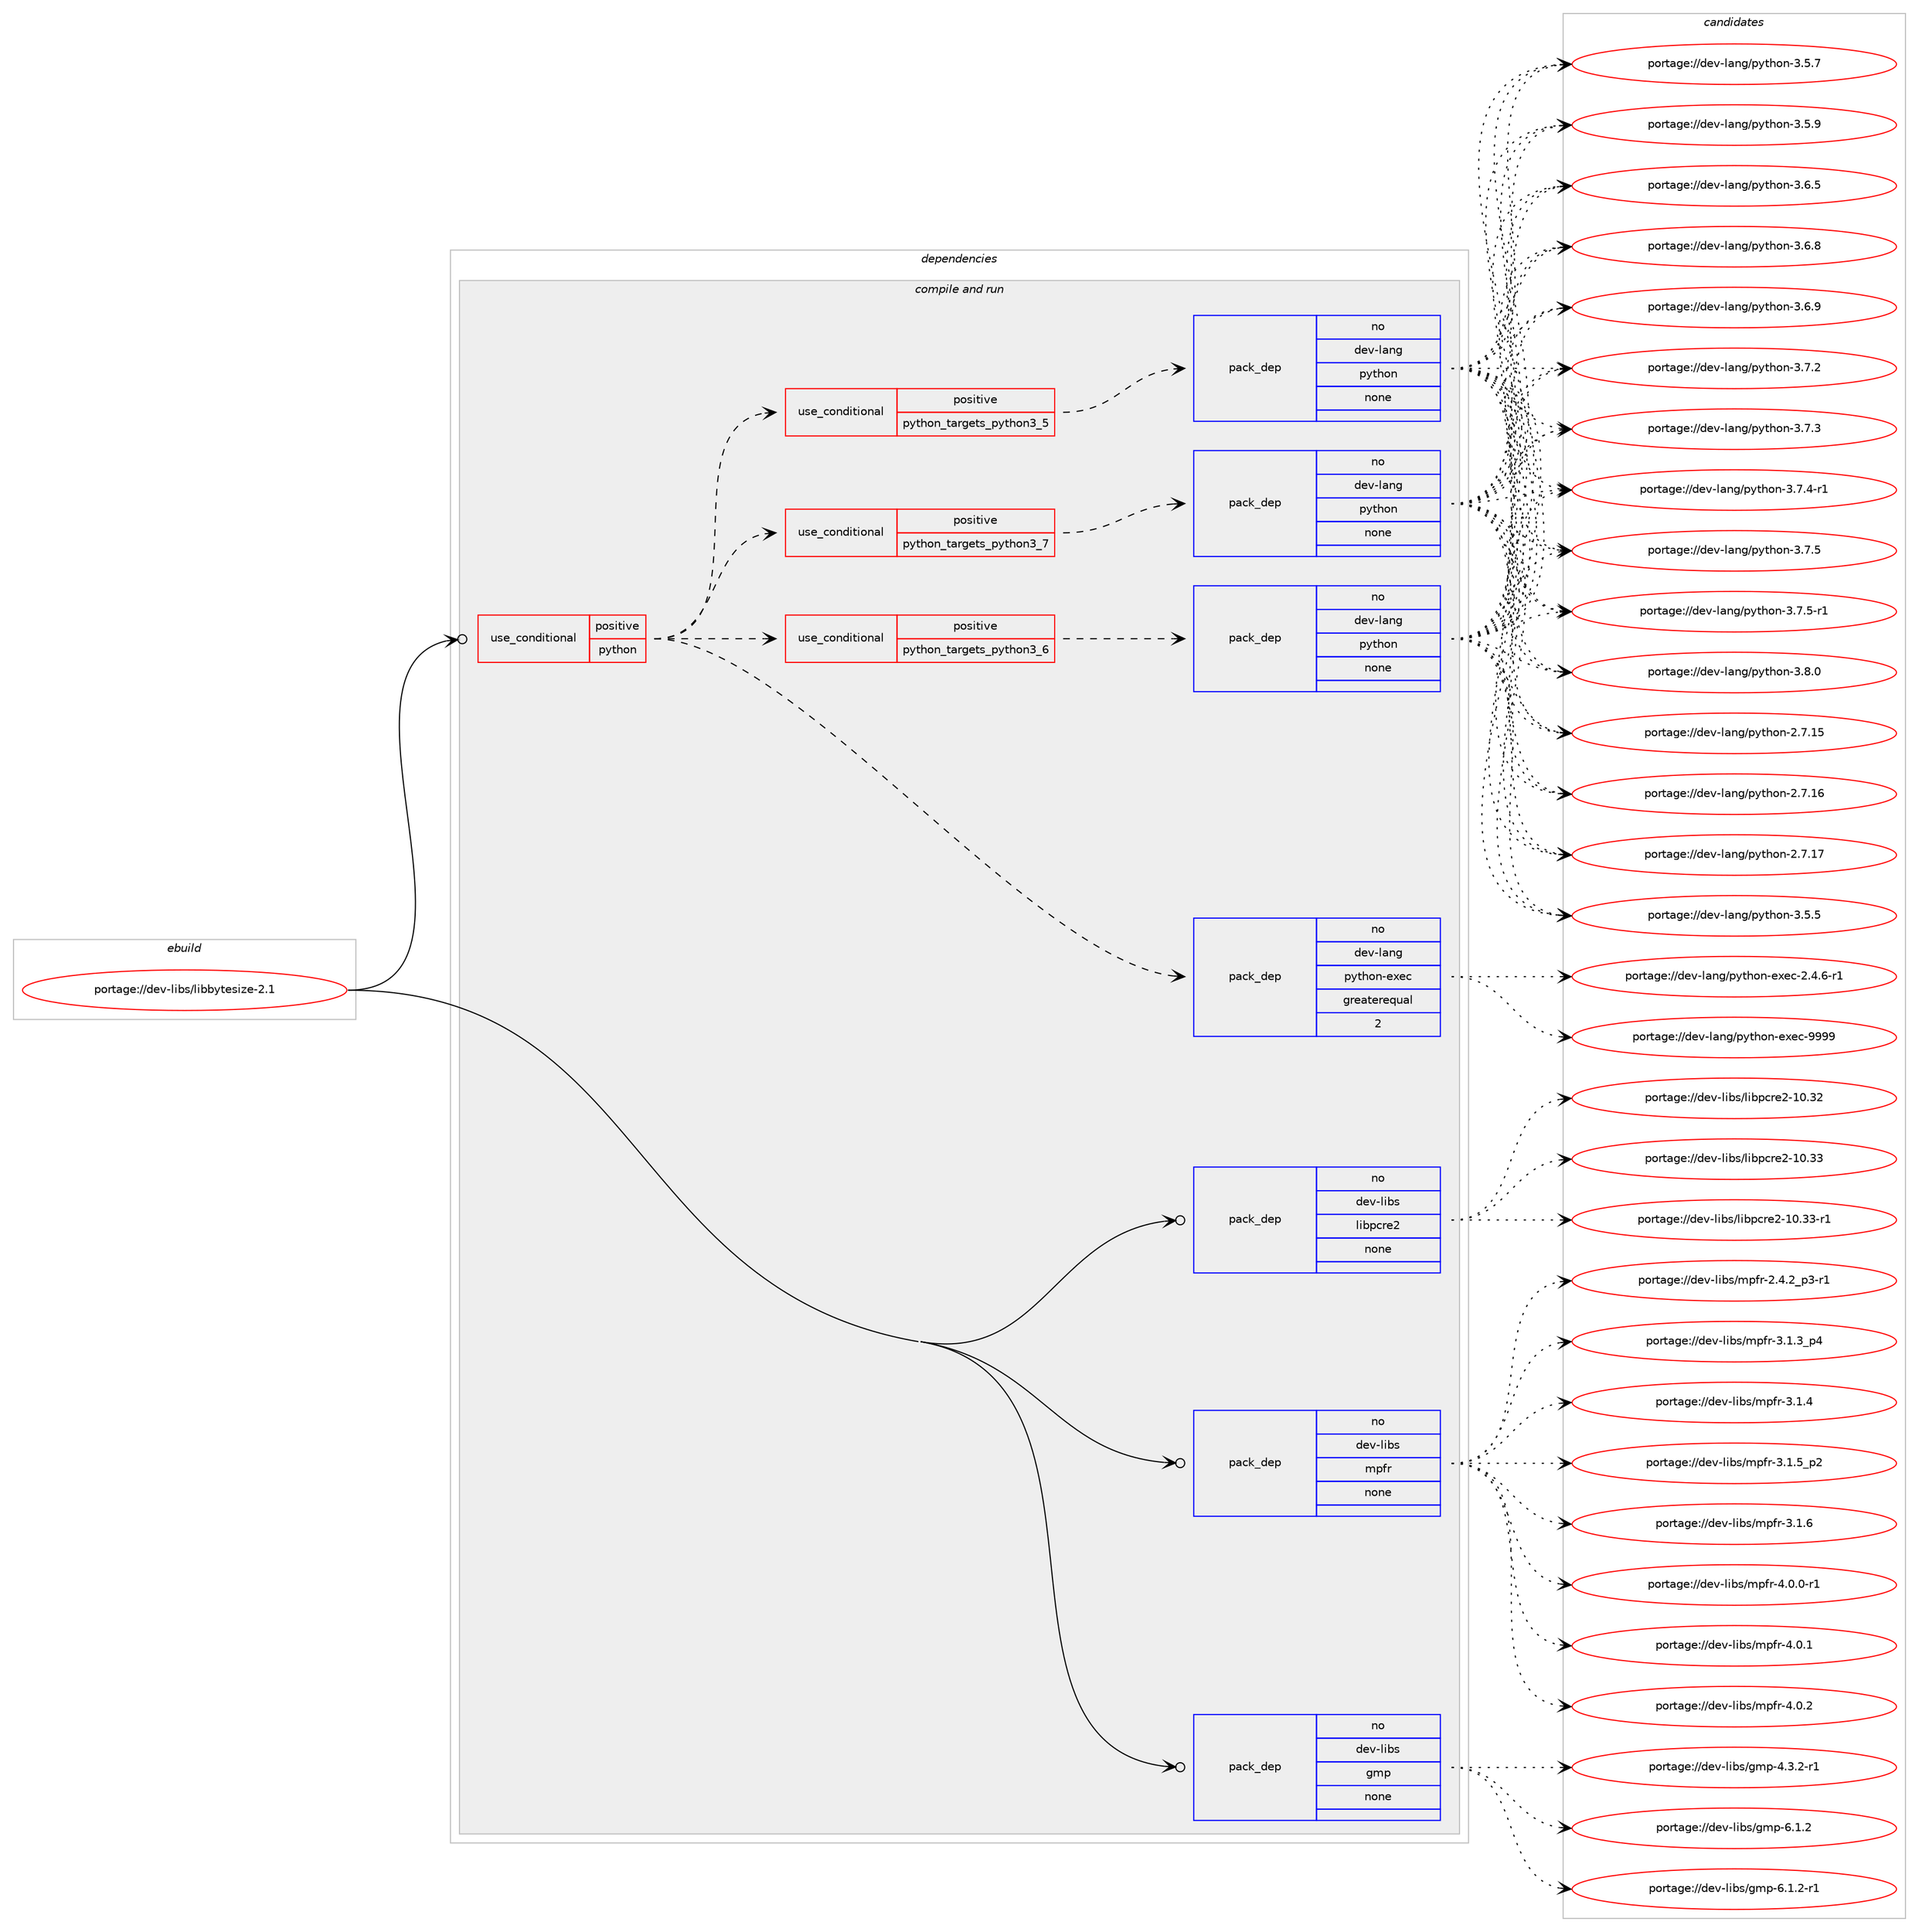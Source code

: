 digraph prolog {

# *************
# Graph options
# *************

newrank=true;
concentrate=true;
compound=true;
graph [rankdir=LR,fontname=Helvetica,fontsize=10,ranksep=1.5];#, ranksep=2.5, nodesep=0.2];
edge  [arrowhead=vee];
node  [fontname=Helvetica,fontsize=10];

# **********
# The ebuild
# **********

subgraph cluster_leftcol {
color=gray;
rank=same;
label=<<i>ebuild</i>>;
id [label="portage://dev-libs/libbytesize-2.1", color=red, width=4, href="../dev-libs/libbytesize-2.1.svg"];
}

# ****************
# The dependencies
# ****************

subgraph cluster_midcol {
color=gray;
label=<<i>dependencies</i>>;
subgraph cluster_compile {
fillcolor="#eeeeee";
style=filled;
label=<<i>compile</i>>;
}
subgraph cluster_compileandrun {
fillcolor="#eeeeee";
style=filled;
label=<<i>compile and run</i>>;
subgraph cond20870 {
dependency99899 [label=<<TABLE BORDER="0" CELLBORDER="1" CELLSPACING="0" CELLPADDING="4"><TR><TD ROWSPAN="3" CELLPADDING="10">use_conditional</TD></TR><TR><TD>positive</TD></TR><TR><TD>python</TD></TR></TABLE>>, shape=none, color=red];
subgraph cond20871 {
dependency99900 [label=<<TABLE BORDER="0" CELLBORDER="1" CELLSPACING="0" CELLPADDING="4"><TR><TD ROWSPAN="3" CELLPADDING="10">use_conditional</TD></TR><TR><TD>positive</TD></TR><TR><TD>python_targets_python3_5</TD></TR></TABLE>>, shape=none, color=red];
subgraph pack76062 {
dependency99901 [label=<<TABLE BORDER="0" CELLBORDER="1" CELLSPACING="0" CELLPADDING="4" WIDTH="220"><TR><TD ROWSPAN="6" CELLPADDING="30">pack_dep</TD></TR><TR><TD WIDTH="110">no</TD></TR><TR><TD>dev-lang</TD></TR><TR><TD>python</TD></TR><TR><TD>none</TD></TR><TR><TD></TD></TR></TABLE>>, shape=none, color=blue];
}
dependency99900:e -> dependency99901:w [weight=20,style="dashed",arrowhead="vee"];
}
dependency99899:e -> dependency99900:w [weight=20,style="dashed",arrowhead="vee"];
subgraph cond20872 {
dependency99902 [label=<<TABLE BORDER="0" CELLBORDER="1" CELLSPACING="0" CELLPADDING="4"><TR><TD ROWSPAN="3" CELLPADDING="10">use_conditional</TD></TR><TR><TD>positive</TD></TR><TR><TD>python_targets_python3_6</TD></TR></TABLE>>, shape=none, color=red];
subgraph pack76063 {
dependency99903 [label=<<TABLE BORDER="0" CELLBORDER="1" CELLSPACING="0" CELLPADDING="4" WIDTH="220"><TR><TD ROWSPAN="6" CELLPADDING="30">pack_dep</TD></TR><TR><TD WIDTH="110">no</TD></TR><TR><TD>dev-lang</TD></TR><TR><TD>python</TD></TR><TR><TD>none</TD></TR><TR><TD></TD></TR></TABLE>>, shape=none, color=blue];
}
dependency99902:e -> dependency99903:w [weight=20,style="dashed",arrowhead="vee"];
}
dependency99899:e -> dependency99902:w [weight=20,style="dashed",arrowhead="vee"];
subgraph cond20873 {
dependency99904 [label=<<TABLE BORDER="0" CELLBORDER="1" CELLSPACING="0" CELLPADDING="4"><TR><TD ROWSPAN="3" CELLPADDING="10">use_conditional</TD></TR><TR><TD>positive</TD></TR><TR><TD>python_targets_python3_7</TD></TR></TABLE>>, shape=none, color=red];
subgraph pack76064 {
dependency99905 [label=<<TABLE BORDER="0" CELLBORDER="1" CELLSPACING="0" CELLPADDING="4" WIDTH="220"><TR><TD ROWSPAN="6" CELLPADDING="30">pack_dep</TD></TR><TR><TD WIDTH="110">no</TD></TR><TR><TD>dev-lang</TD></TR><TR><TD>python</TD></TR><TR><TD>none</TD></TR><TR><TD></TD></TR></TABLE>>, shape=none, color=blue];
}
dependency99904:e -> dependency99905:w [weight=20,style="dashed",arrowhead="vee"];
}
dependency99899:e -> dependency99904:w [weight=20,style="dashed",arrowhead="vee"];
subgraph pack76065 {
dependency99906 [label=<<TABLE BORDER="0" CELLBORDER="1" CELLSPACING="0" CELLPADDING="4" WIDTH="220"><TR><TD ROWSPAN="6" CELLPADDING="30">pack_dep</TD></TR><TR><TD WIDTH="110">no</TD></TR><TR><TD>dev-lang</TD></TR><TR><TD>python-exec</TD></TR><TR><TD>greaterequal</TD></TR><TR><TD>2</TD></TR></TABLE>>, shape=none, color=blue];
}
dependency99899:e -> dependency99906:w [weight=20,style="dashed",arrowhead="vee"];
}
id:e -> dependency99899:w [weight=20,style="solid",arrowhead="odotvee"];
subgraph pack76066 {
dependency99907 [label=<<TABLE BORDER="0" CELLBORDER="1" CELLSPACING="0" CELLPADDING="4" WIDTH="220"><TR><TD ROWSPAN="6" CELLPADDING="30">pack_dep</TD></TR><TR><TD WIDTH="110">no</TD></TR><TR><TD>dev-libs</TD></TR><TR><TD>gmp</TD></TR><TR><TD>none</TD></TR><TR><TD></TD></TR></TABLE>>, shape=none, color=blue];
}
id:e -> dependency99907:w [weight=20,style="solid",arrowhead="odotvee"];
subgraph pack76067 {
dependency99908 [label=<<TABLE BORDER="0" CELLBORDER="1" CELLSPACING="0" CELLPADDING="4" WIDTH="220"><TR><TD ROWSPAN="6" CELLPADDING="30">pack_dep</TD></TR><TR><TD WIDTH="110">no</TD></TR><TR><TD>dev-libs</TD></TR><TR><TD>libpcre2</TD></TR><TR><TD>none</TD></TR><TR><TD></TD></TR></TABLE>>, shape=none, color=blue];
}
id:e -> dependency99908:w [weight=20,style="solid",arrowhead="odotvee"];
subgraph pack76068 {
dependency99909 [label=<<TABLE BORDER="0" CELLBORDER="1" CELLSPACING="0" CELLPADDING="4" WIDTH="220"><TR><TD ROWSPAN="6" CELLPADDING="30">pack_dep</TD></TR><TR><TD WIDTH="110">no</TD></TR><TR><TD>dev-libs</TD></TR><TR><TD>mpfr</TD></TR><TR><TD>none</TD></TR><TR><TD></TD></TR></TABLE>>, shape=none, color=blue];
}
id:e -> dependency99909:w [weight=20,style="solid",arrowhead="odotvee"];
}
subgraph cluster_run {
fillcolor="#eeeeee";
style=filled;
label=<<i>run</i>>;
}
}

# **************
# The candidates
# **************

subgraph cluster_choices {
rank=same;
color=gray;
label=<<i>candidates</i>>;

subgraph choice76062 {
color=black;
nodesep=1;
choiceportage10010111845108971101034711212111610411111045504655464953 [label="portage://dev-lang/python-2.7.15", color=red, width=4,href="../dev-lang/python-2.7.15.svg"];
choiceportage10010111845108971101034711212111610411111045504655464954 [label="portage://dev-lang/python-2.7.16", color=red, width=4,href="../dev-lang/python-2.7.16.svg"];
choiceportage10010111845108971101034711212111610411111045504655464955 [label="portage://dev-lang/python-2.7.17", color=red, width=4,href="../dev-lang/python-2.7.17.svg"];
choiceportage100101118451089711010347112121116104111110455146534653 [label="portage://dev-lang/python-3.5.5", color=red, width=4,href="../dev-lang/python-3.5.5.svg"];
choiceportage100101118451089711010347112121116104111110455146534655 [label="portage://dev-lang/python-3.5.7", color=red, width=4,href="../dev-lang/python-3.5.7.svg"];
choiceportage100101118451089711010347112121116104111110455146534657 [label="portage://dev-lang/python-3.5.9", color=red, width=4,href="../dev-lang/python-3.5.9.svg"];
choiceportage100101118451089711010347112121116104111110455146544653 [label="portage://dev-lang/python-3.6.5", color=red, width=4,href="../dev-lang/python-3.6.5.svg"];
choiceportage100101118451089711010347112121116104111110455146544656 [label="portage://dev-lang/python-3.6.8", color=red, width=4,href="../dev-lang/python-3.6.8.svg"];
choiceportage100101118451089711010347112121116104111110455146544657 [label="portage://dev-lang/python-3.6.9", color=red, width=4,href="../dev-lang/python-3.6.9.svg"];
choiceportage100101118451089711010347112121116104111110455146554650 [label="portage://dev-lang/python-3.7.2", color=red, width=4,href="../dev-lang/python-3.7.2.svg"];
choiceportage100101118451089711010347112121116104111110455146554651 [label="portage://dev-lang/python-3.7.3", color=red, width=4,href="../dev-lang/python-3.7.3.svg"];
choiceportage1001011184510897110103471121211161041111104551465546524511449 [label="portage://dev-lang/python-3.7.4-r1", color=red, width=4,href="../dev-lang/python-3.7.4-r1.svg"];
choiceportage100101118451089711010347112121116104111110455146554653 [label="portage://dev-lang/python-3.7.5", color=red, width=4,href="../dev-lang/python-3.7.5.svg"];
choiceportage1001011184510897110103471121211161041111104551465546534511449 [label="portage://dev-lang/python-3.7.5-r1", color=red, width=4,href="../dev-lang/python-3.7.5-r1.svg"];
choiceportage100101118451089711010347112121116104111110455146564648 [label="portage://dev-lang/python-3.8.0", color=red, width=4,href="../dev-lang/python-3.8.0.svg"];
dependency99901:e -> choiceportage10010111845108971101034711212111610411111045504655464953:w [style=dotted,weight="100"];
dependency99901:e -> choiceportage10010111845108971101034711212111610411111045504655464954:w [style=dotted,weight="100"];
dependency99901:e -> choiceportage10010111845108971101034711212111610411111045504655464955:w [style=dotted,weight="100"];
dependency99901:e -> choiceportage100101118451089711010347112121116104111110455146534653:w [style=dotted,weight="100"];
dependency99901:e -> choiceportage100101118451089711010347112121116104111110455146534655:w [style=dotted,weight="100"];
dependency99901:e -> choiceportage100101118451089711010347112121116104111110455146534657:w [style=dotted,weight="100"];
dependency99901:e -> choiceportage100101118451089711010347112121116104111110455146544653:w [style=dotted,weight="100"];
dependency99901:e -> choiceportage100101118451089711010347112121116104111110455146544656:w [style=dotted,weight="100"];
dependency99901:e -> choiceportage100101118451089711010347112121116104111110455146544657:w [style=dotted,weight="100"];
dependency99901:e -> choiceportage100101118451089711010347112121116104111110455146554650:w [style=dotted,weight="100"];
dependency99901:e -> choiceportage100101118451089711010347112121116104111110455146554651:w [style=dotted,weight="100"];
dependency99901:e -> choiceportage1001011184510897110103471121211161041111104551465546524511449:w [style=dotted,weight="100"];
dependency99901:e -> choiceportage100101118451089711010347112121116104111110455146554653:w [style=dotted,weight="100"];
dependency99901:e -> choiceportage1001011184510897110103471121211161041111104551465546534511449:w [style=dotted,weight="100"];
dependency99901:e -> choiceportage100101118451089711010347112121116104111110455146564648:w [style=dotted,weight="100"];
}
subgraph choice76063 {
color=black;
nodesep=1;
choiceportage10010111845108971101034711212111610411111045504655464953 [label="portage://dev-lang/python-2.7.15", color=red, width=4,href="../dev-lang/python-2.7.15.svg"];
choiceportage10010111845108971101034711212111610411111045504655464954 [label="portage://dev-lang/python-2.7.16", color=red, width=4,href="../dev-lang/python-2.7.16.svg"];
choiceportage10010111845108971101034711212111610411111045504655464955 [label="portage://dev-lang/python-2.7.17", color=red, width=4,href="../dev-lang/python-2.7.17.svg"];
choiceportage100101118451089711010347112121116104111110455146534653 [label="portage://dev-lang/python-3.5.5", color=red, width=4,href="../dev-lang/python-3.5.5.svg"];
choiceportage100101118451089711010347112121116104111110455146534655 [label="portage://dev-lang/python-3.5.7", color=red, width=4,href="../dev-lang/python-3.5.7.svg"];
choiceportage100101118451089711010347112121116104111110455146534657 [label="portage://dev-lang/python-3.5.9", color=red, width=4,href="../dev-lang/python-3.5.9.svg"];
choiceportage100101118451089711010347112121116104111110455146544653 [label="portage://dev-lang/python-3.6.5", color=red, width=4,href="../dev-lang/python-3.6.5.svg"];
choiceportage100101118451089711010347112121116104111110455146544656 [label="portage://dev-lang/python-3.6.8", color=red, width=4,href="../dev-lang/python-3.6.8.svg"];
choiceportage100101118451089711010347112121116104111110455146544657 [label="portage://dev-lang/python-3.6.9", color=red, width=4,href="../dev-lang/python-3.6.9.svg"];
choiceportage100101118451089711010347112121116104111110455146554650 [label="portage://dev-lang/python-3.7.2", color=red, width=4,href="../dev-lang/python-3.7.2.svg"];
choiceportage100101118451089711010347112121116104111110455146554651 [label="portage://dev-lang/python-3.7.3", color=red, width=4,href="../dev-lang/python-3.7.3.svg"];
choiceportage1001011184510897110103471121211161041111104551465546524511449 [label="portage://dev-lang/python-3.7.4-r1", color=red, width=4,href="../dev-lang/python-3.7.4-r1.svg"];
choiceportage100101118451089711010347112121116104111110455146554653 [label="portage://dev-lang/python-3.7.5", color=red, width=4,href="../dev-lang/python-3.7.5.svg"];
choiceportage1001011184510897110103471121211161041111104551465546534511449 [label="portage://dev-lang/python-3.7.5-r1", color=red, width=4,href="../dev-lang/python-3.7.5-r1.svg"];
choiceportage100101118451089711010347112121116104111110455146564648 [label="portage://dev-lang/python-3.8.0", color=red, width=4,href="../dev-lang/python-3.8.0.svg"];
dependency99903:e -> choiceportage10010111845108971101034711212111610411111045504655464953:w [style=dotted,weight="100"];
dependency99903:e -> choiceportage10010111845108971101034711212111610411111045504655464954:w [style=dotted,weight="100"];
dependency99903:e -> choiceportage10010111845108971101034711212111610411111045504655464955:w [style=dotted,weight="100"];
dependency99903:e -> choiceportage100101118451089711010347112121116104111110455146534653:w [style=dotted,weight="100"];
dependency99903:e -> choiceportage100101118451089711010347112121116104111110455146534655:w [style=dotted,weight="100"];
dependency99903:e -> choiceportage100101118451089711010347112121116104111110455146534657:w [style=dotted,weight="100"];
dependency99903:e -> choiceportage100101118451089711010347112121116104111110455146544653:w [style=dotted,weight="100"];
dependency99903:e -> choiceportage100101118451089711010347112121116104111110455146544656:w [style=dotted,weight="100"];
dependency99903:e -> choiceportage100101118451089711010347112121116104111110455146544657:w [style=dotted,weight="100"];
dependency99903:e -> choiceportage100101118451089711010347112121116104111110455146554650:w [style=dotted,weight="100"];
dependency99903:e -> choiceportage100101118451089711010347112121116104111110455146554651:w [style=dotted,weight="100"];
dependency99903:e -> choiceportage1001011184510897110103471121211161041111104551465546524511449:w [style=dotted,weight="100"];
dependency99903:e -> choiceportage100101118451089711010347112121116104111110455146554653:w [style=dotted,weight="100"];
dependency99903:e -> choiceportage1001011184510897110103471121211161041111104551465546534511449:w [style=dotted,weight="100"];
dependency99903:e -> choiceportage100101118451089711010347112121116104111110455146564648:w [style=dotted,weight="100"];
}
subgraph choice76064 {
color=black;
nodesep=1;
choiceportage10010111845108971101034711212111610411111045504655464953 [label="portage://dev-lang/python-2.7.15", color=red, width=4,href="../dev-lang/python-2.7.15.svg"];
choiceportage10010111845108971101034711212111610411111045504655464954 [label="portage://dev-lang/python-2.7.16", color=red, width=4,href="../dev-lang/python-2.7.16.svg"];
choiceportage10010111845108971101034711212111610411111045504655464955 [label="portage://dev-lang/python-2.7.17", color=red, width=4,href="../dev-lang/python-2.7.17.svg"];
choiceportage100101118451089711010347112121116104111110455146534653 [label="portage://dev-lang/python-3.5.5", color=red, width=4,href="../dev-lang/python-3.5.5.svg"];
choiceportage100101118451089711010347112121116104111110455146534655 [label="portage://dev-lang/python-3.5.7", color=red, width=4,href="../dev-lang/python-3.5.7.svg"];
choiceportage100101118451089711010347112121116104111110455146534657 [label="portage://dev-lang/python-3.5.9", color=red, width=4,href="../dev-lang/python-3.5.9.svg"];
choiceportage100101118451089711010347112121116104111110455146544653 [label="portage://dev-lang/python-3.6.5", color=red, width=4,href="../dev-lang/python-3.6.5.svg"];
choiceportage100101118451089711010347112121116104111110455146544656 [label="portage://dev-lang/python-3.6.8", color=red, width=4,href="../dev-lang/python-3.6.8.svg"];
choiceportage100101118451089711010347112121116104111110455146544657 [label="portage://dev-lang/python-3.6.9", color=red, width=4,href="../dev-lang/python-3.6.9.svg"];
choiceportage100101118451089711010347112121116104111110455146554650 [label="portage://dev-lang/python-3.7.2", color=red, width=4,href="../dev-lang/python-3.7.2.svg"];
choiceportage100101118451089711010347112121116104111110455146554651 [label="portage://dev-lang/python-3.7.3", color=red, width=4,href="../dev-lang/python-3.7.3.svg"];
choiceportage1001011184510897110103471121211161041111104551465546524511449 [label="portage://dev-lang/python-3.7.4-r1", color=red, width=4,href="../dev-lang/python-3.7.4-r1.svg"];
choiceportage100101118451089711010347112121116104111110455146554653 [label="portage://dev-lang/python-3.7.5", color=red, width=4,href="../dev-lang/python-3.7.5.svg"];
choiceportage1001011184510897110103471121211161041111104551465546534511449 [label="portage://dev-lang/python-3.7.5-r1", color=red, width=4,href="../dev-lang/python-3.7.5-r1.svg"];
choiceportage100101118451089711010347112121116104111110455146564648 [label="portage://dev-lang/python-3.8.0", color=red, width=4,href="../dev-lang/python-3.8.0.svg"];
dependency99905:e -> choiceportage10010111845108971101034711212111610411111045504655464953:w [style=dotted,weight="100"];
dependency99905:e -> choiceportage10010111845108971101034711212111610411111045504655464954:w [style=dotted,weight="100"];
dependency99905:e -> choiceportage10010111845108971101034711212111610411111045504655464955:w [style=dotted,weight="100"];
dependency99905:e -> choiceportage100101118451089711010347112121116104111110455146534653:w [style=dotted,weight="100"];
dependency99905:e -> choiceportage100101118451089711010347112121116104111110455146534655:w [style=dotted,weight="100"];
dependency99905:e -> choiceportage100101118451089711010347112121116104111110455146534657:w [style=dotted,weight="100"];
dependency99905:e -> choiceportage100101118451089711010347112121116104111110455146544653:w [style=dotted,weight="100"];
dependency99905:e -> choiceportage100101118451089711010347112121116104111110455146544656:w [style=dotted,weight="100"];
dependency99905:e -> choiceportage100101118451089711010347112121116104111110455146544657:w [style=dotted,weight="100"];
dependency99905:e -> choiceportage100101118451089711010347112121116104111110455146554650:w [style=dotted,weight="100"];
dependency99905:e -> choiceportage100101118451089711010347112121116104111110455146554651:w [style=dotted,weight="100"];
dependency99905:e -> choiceportage1001011184510897110103471121211161041111104551465546524511449:w [style=dotted,weight="100"];
dependency99905:e -> choiceportage100101118451089711010347112121116104111110455146554653:w [style=dotted,weight="100"];
dependency99905:e -> choiceportage1001011184510897110103471121211161041111104551465546534511449:w [style=dotted,weight="100"];
dependency99905:e -> choiceportage100101118451089711010347112121116104111110455146564648:w [style=dotted,weight="100"];
}
subgraph choice76065 {
color=black;
nodesep=1;
choiceportage10010111845108971101034711212111610411111045101120101994550465246544511449 [label="portage://dev-lang/python-exec-2.4.6-r1", color=red, width=4,href="../dev-lang/python-exec-2.4.6-r1.svg"];
choiceportage10010111845108971101034711212111610411111045101120101994557575757 [label="portage://dev-lang/python-exec-9999", color=red, width=4,href="../dev-lang/python-exec-9999.svg"];
dependency99906:e -> choiceportage10010111845108971101034711212111610411111045101120101994550465246544511449:w [style=dotted,weight="100"];
dependency99906:e -> choiceportage10010111845108971101034711212111610411111045101120101994557575757:w [style=dotted,weight="100"];
}
subgraph choice76066 {
color=black;
nodesep=1;
choiceportage1001011184510810598115471031091124552465146504511449 [label="portage://dev-libs/gmp-4.3.2-r1", color=red, width=4,href="../dev-libs/gmp-4.3.2-r1.svg"];
choiceportage100101118451081059811547103109112455446494650 [label="portage://dev-libs/gmp-6.1.2", color=red, width=4,href="../dev-libs/gmp-6.1.2.svg"];
choiceportage1001011184510810598115471031091124554464946504511449 [label="portage://dev-libs/gmp-6.1.2-r1", color=red, width=4,href="../dev-libs/gmp-6.1.2-r1.svg"];
dependency99907:e -> choiceportage1001011184510810598115471031091124552465146504511449:w [style=dotted,weight="100"];
dependency99907:e -> choiceportage100101118451081059811547103109112455446494650:w [style=dotted,weight="100"];
dependency99907:e -> choiceportage1001011184510810598115471031091124554464946504511449:w [style=dotted,weight="100"];
}
subgraph choice76067 {
color=black;
nodesep=1;
choiceportage100101118451081059811547108105981129911410150454948465150 [label="portage://dev-libs/libpcre2-10.32", color=red, width=4,href="../dev-libs/libpcre2-10.32.svg"];
choiceportage100101118451081059811547108105981129911410150454948465151 [label="portage://dev-libs/libpcre2-10.33", color=red, width=4,href="../dev-libs/libpcre2-10.33.svg"];
choiceportage1001011184510810598115471081059811299114101504549484651514511449 [label="portage://dev-libs/libpcre2-10.33-r1", color=red, width=4,href="../dev-libs/libpcre2-10.33-r1.svg"];
dependency99908:e -> choiceportage100101118451081059811547108105981129911410150454948465150:w [style=dotted,weight="100"];
dependency99908:e -> choiceportage100101118451081059811547108105981129911410150454948465151:w [style=dotted,weight="100"];
dependency99908:e -> choiceportage1001011184510810598115471081059811299114101504549484651514511449:w [style=dotted,weight="100"];
}
subgraph choice76068 {
color=black;
nodesep=1;
choiceportage10010111845108105981154710911210211445504652465095112514511449 [label="portage://dev-libs/mpfr-2.4.2_p3-r1", color=red, width=4,href="../dev-libs/mpfr-2.4.2_p3-r1.svg"];
choiceportage1001011184510810598115471091121021144551464946519511252 [label="portage://dev-libs/mpfr-3.1.3_p4", color=red, width=4,href="../dev-libs/mpfr-3.1.3_p4.svg"];
choiceportage100101118451081059811547109112102114455146494652 [label="portage://dev-libs/mpfr-3.1.4", color=red, width=4,href="../dev-libs/mpfr-3.1.4.svg"];
choiceportage1001011184510810598115471091121021144551464946539511250 [label="portage://dev-libs/mpfr-3.1.5_p2", color=red, width=4,href="../dev-libs/mpfr-3.1.5_p2.svg"];
choiceportage100101118451081059811547109112102114455146494654 [label="portage://dev-libs/mpfr-3.1.6", color=red, width=4,href="../dev-libs/mpfr-3.1.6.svg"];
choiceportage1001011184510810598115471091121021144552464846484511449 [label="portage://dev-libs/mpfr-4.0.0-r1", color=red, width=4,href="../dev-libs/mpfr-4.0.0-r1.svg"];
choiceportage100101118451081059811547109112102114455246484649 [label="portage://dev-libs/mpfr-4.0.1", color=red, width=4,href="../dev-libs/mpfr-4.0.1.svg"];
choiceportage100101118451081059811547109112102114455246484650 [label="portage://dev-libs/mpfr-4.0.2", color=red, width=4,href="../dev-libs/mpfr-4.0.2.svg"];
dependency99909:e -> choiceportage10010111845108105981154710911210211445504652465095112514511449:w [style=dotted,weight="100"];
dependency99909:e -> choiceportage1001011184510810598115471091121021144551464946519511252:w [style=dotted,weight="100"];
dependency99909:e -> choiceportage100101118451081059811547109112102114455146494652:w [style=dotted,weight="100"];
dependency99909:e -> choiceportage1001011184510810598115471091121021144551464946539511250:w [style=dotted,weight="100"];
dependency99909:e -> choiceportage100101118451081059811547109112102114455146494654:w [style=dotted,weight="100"];
dependency99909:e -> choiceportage1001011184510810598115471091121021144552464846484511449:w [style=dotted,weight="100"];
dependency99909:e -> choiceportage100101118451081059811547109112102114455246484649:w [style=dotted,weight="100"];
dependency99909:e -> choiceportage100101118451081059811547109112102114455246484650:w [style=dotted,weight="100"];
}
}

}

